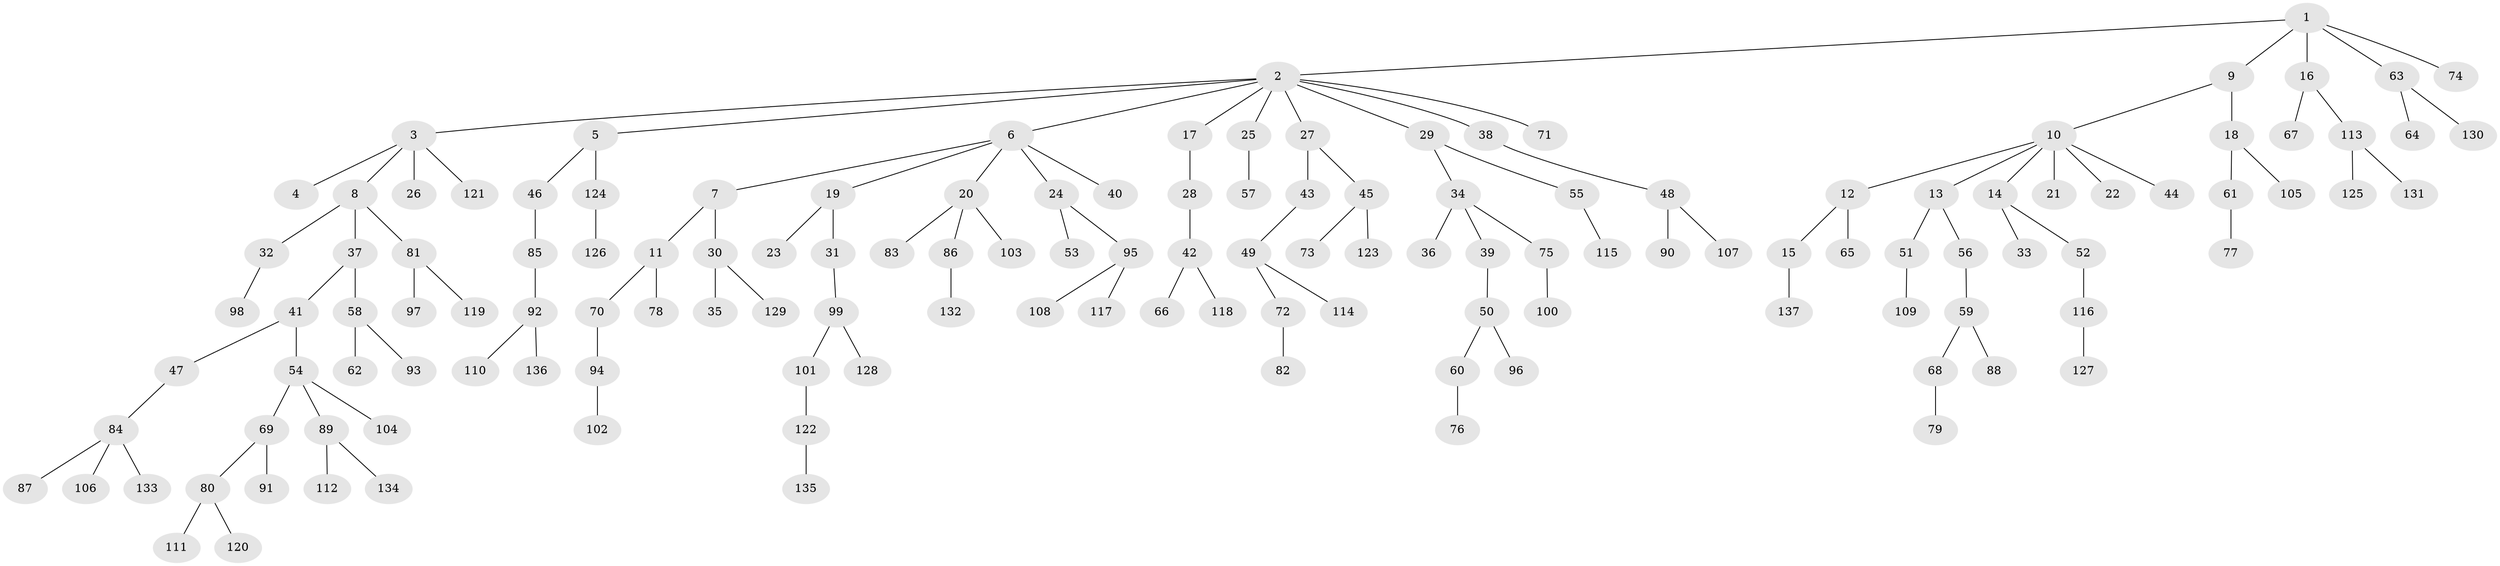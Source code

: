 // coarse degree distribution, {13: 0.010526315789473684, 7: 0.021052631578947368, 1: 0.5157894736842106, 3: 0.17894736842105263, 6: 0.010526315789473684, 2: 0.24210526315789474, 4: 0.010526315789473684, 5: 0.010526315789473684}
// Generated by graph-tools (version 1.1) at 2025/24/03/03/25 07:24:05]
// undirected, 137 vertices, 136 edges
graph export_dot {
graph [start="1"]
  node [color=gray90,style=filled];
  1;
  2;
  3;
  4;
  5;
  6;
  7;
  8;
  9;
  10;
  11;
  12;
  13;
  14;
  15;
  16;
  17;
  18;
  19;
  20;
  21;
  22;
  23;
  24;
  25;
  26;
  27;
  28;
  29;
  30;
  31;
  32;
  33;
  34;
  35;
  36;
  37;
  38;
  39;
  40;
  41;
  42;
  43;
  44;
  45;
  46;
  47;
  48;
  49;
  50;
  51;
  52;
  53;
  54;
  55;
  56;
  57;
  58;
  59;
  60;
  61;
  62;
  63;
  64;
  65;
  66;
  67;
  68;
  69;
  70;
  71;
  72;
  73;
  74;
  75;
  76;
  77;
  78;
  79;
  80;
  81;
  82;
  83;
  84;
  85;
  86;
  87;
  88;
  89;
  90;
  91;
  92;
  93;
  94;
  95;
  96;
  97;
  98;
  99;
  100;
  101;
  102;
  103;
  104;
  105;
  106;
  107;
  108;
  109;
  110;
  111;
  112;
  113;
  114;
  115;
  116;
  117;
  118;
  119;
  120;
  121;
  122;
  123;
  124;
  125;
  126;
  127;
  128;
  129;
  130;
  131;
  132;
  133;
  134;
  135;
  136;
  137;
  1 -- 2;
  1 -- 9;
  1 -- 16;
  1 -- 63;
  1 -- 74;
  2 -- 3;
  2 -- 5;
  2 -- 6;
  2 -- 17;
  2 -- 25;
  2 -- 27;
  2 -- 29;
  2 -- 38;
  2 -- 71;
  3 -- 4;
  3 -- 8;
  3 -- 26;
  3 -- 121;
  5 -- 46;
  5 -- 124;
  6 -- 7;
  6 -- 19;
  6 -- 20;
  6 -- 24;
  6 -- 40;
  7 -- 11;
  7 -- 30;
  8 -- 32;
  8 -- 37;
  8 -- 81;
  9 -- 10;
  9 -- 18;
  10 -- 12;
  10 -- 13;
  10 -- 14;
  10 -- 21;
  10 -- 22;
  10 -- 44;
  11 -- 70;
  11 -- 78;
  12 -- 15;
  12 -- 65;
  13 -- 51;
  13 -- 56;
  14 -- 33;
  14 -- 52;
  15 -- 137;
  16 -- 67;
  16 -- 113;
  17 -- 28;
  18 -- 61;
  18 -- 105;
  19 -- 23;
  19 -- 31;
  20 -- 83;
  20 -- 86;
  20 -- 103;
  24 -- 53;
  24 -- 95;
  25 -- 57;
  27 -- 43;
  27 -- 45;
  28 -- 42;
  29 -- 34;
  29 -- 55;
  30 -- 35;
  30 -- 129;
  31 -- 99;
  32 -- 98;
  34 -- 36;
  34 -- 39;
  34 -- 75;
  37 -- 41;
  37 -- 58;
  38 -- 48;
  39 -- 50;
  41 -- 47;
  41 -- 54;
  42 -- 66;
  42 -- 118;
  43 -- 49;
  45 -- 73;
  45 -- 123;
  46 -- 85;
  47 -- 84;
  48 -- 90;
  48 -- 107;
  49 -- 72;
  49 -- 114;
  50 -- 60;
  50 -- 96;
  51 -- 109;
  52 -- 116;
  54 -- 69;
  54 -- 89;
  54 -- 104;
  55 -- 115;
  56 -- 59;
  58 -- 62;
  58 -- 93;
  59 -- 68;
  59 -- 88;
  60 -- 76;
  61 -- 77;
  63 -- 64;
  63 -- 130;
  68 -- 79;
  69 -- 80;
  69 -- 91;
  70 -- 94;
  72 -- 82;
  75 -- 100;
  80 -- 111;
  80 -- 120;
  81 -- 97;
  81 -- 119;
  84 -- 87;
  84 -- 106;
  84 -- 133;
  85 -- 92;
  86 -- 132;
  89 -- 112;
  89 -- 134;
  92 -- 110;
  92 -- 136;
  94 -- 102;
  95 -- 108;
  95 -- 117;
  99 -- 101;
  99 -- 128;
  101 -- 122;
  113 -- 125;
  113 -- 131;
  116 -- 127;
  122 -- 135;
  124 -- 126;
}
